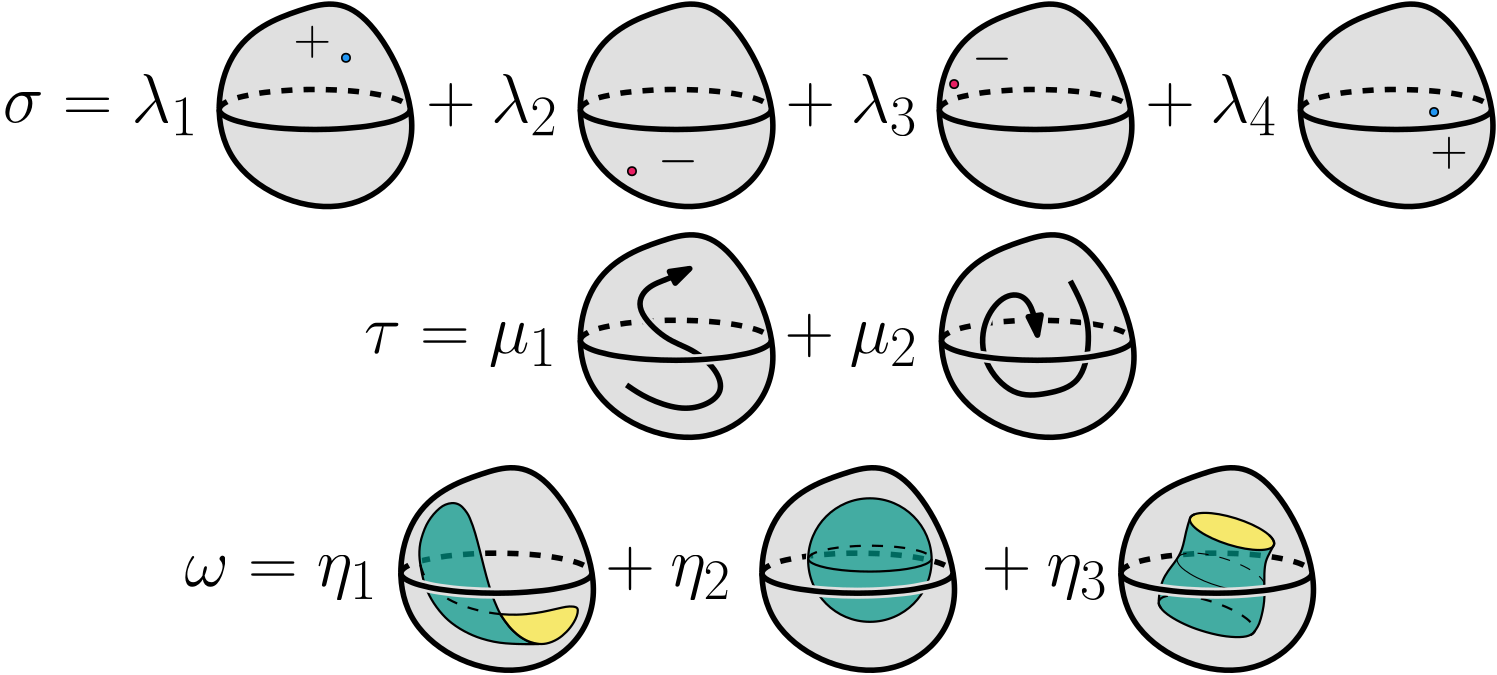 <?xml version="1.0"?>
<!DOCTYPE ipe SYSTEM "ipe.dtd">
<ipe version="70218" creator="Ipe 7.2.28">
<info created="D:20130404111556" modified="D:20240129170634"/>
<ipestyle name="tungsteno">
<symbol name="arrow/arc(spx)">
<path stroke="sym-stroke" fill="sym-stroke" pen="sym-pen">
0 0 m
-1 0.333 l
-1 -0.333 l
h
</path>
</symbol>
<symbol name="arrow/farc(spx)">
<path stroke="sym-stroke" fill="white" pen="sym-pen">
0 0 m
-1 0.333 l
-1 -0.333 l
h
</path>
</symbol>
<symbol name="arrow/ptarc(spx)">
<path stroke="sym-stroke" fill="sym-stroke" pen="sym-pen">
0 0 m
-1 0.333 l
-0.8 0 l
-1 -0.333 l
h
</path>
</symbol>
<symbol name="arrow/fptarc(spx)">
<path stroke="sym-stroke" fill="white" pen="sym-pen">
0 0 m
-1 0.333 l
-0.8 0 l
-1 -0.333 l
h
</path>
</symbol>
<symbol name="mark/circle(sx)" transformations="translations">
<path fill="sym-stroke">
0.6 0 0 0.6 0 0 e
0.4 0 0 0.4 0 0 e
</path>
</symbol>
<symbol name="mark/disk(sx)" transformations="translations">
<path fill="sym-stroke">
0.6 0 0 0.6 0 0 e
</path>
</symbol>
<symbol name="mark/fdisk(sfx)" transformations="translations">
<group>
<path fill="sym-fill">
0.5 0 0 0.5 0 0 e
</path>
<path fill="sym-stroke" fillrule="eofill">
0.6 0 0 0.6 0 0 e
0.4 0 0 0.4 0 0 e
</path>
</group>
</symbol>
<symbol name="mark/box(sx)" transformations="translations">
<path fill="sym-stroke" fillrule="eofill">
-0.6 -0.6 m
0.6 -0.6 l
0.6 0.6 l
-0.6 0.6 l
h
-0.4 -0.4 m
0.4 -0.4 l
0.4 0.4 l
-0.4 0.4 l
h
</path>
</symbol>
<symbol name="mark/square(sx)" transformations="translations">
<path fill="sym-stroke">
-0.6 -0.6 m
0.6 -0.6 l
0.6 0.6 l
-0.6 0.6 l
h
</path>
</symbol>
<symbol name="mark/fsquare(sfx)" transformations="translations">
<group>
<path fill="sym-fill">
-0.5 -0.5 m
0.5 -0.5 l
0.5 0.5 l
-0.5 0.5 l
h
</path>
<path fill="sym-stroke" fillrule="eofill">
-0.6 -0.6 m
0.6 -0.6 l
0.6 0.6 l
-0.6 0.6 l
h
-0.4 -0.4 m
0.4 -0.4 l
0.4 0.4 l
-0.4 0.4 l
h
</path>
</group>
</symbol>
<symbol name="mark/cross(sx)" transformations="translations">
<group>
<path fill="sym-stroke">
-0.43 -0.57 m
0.57 0.43 l
0.43 0.57 l
-0.57 -0.43 l
h
</path>
<path fill="sym-stroke">
-0.43 0.57 m
0.57 -0.43 l
0.43 -0.57 l
-0.57 0.43 l
h
</path>
</group>
</symbol>
<symbol name="arrow/fnormal(spx)">
<path stroke="sym-stroke" fill="white" pen="sym-pen">
0 0 m
-1 0.333 l
-1 -0.333 l
h
</path>
</symbol>
<symbol name="arrow/pointed(spx)">
<path stroke="sym-stroke" fill="sym-stroke" pen="sym-pen">
0 0 m
-1 0.333 l
-0.8 0 l
-1 -0.333 l
h
</path>
</symbol>
<symbol name="arrow/fpointed(spx)">
<path stroke="sym-stroke" fill="white" pen="sym-pen">
0 0 m
-1 0.333 l
-0.8 0 l
-1 -0.333 l
h
</path>
</symbol>
<symbol name="arrow/linear(spx)">
<path stroke="sym-stroke" pen="sym-pen">
-1 0.333 m
0 0 l
-1 -0.333 l
</path>
</symbol>
<symbol name="arrow/fdouble(spx)">
<path stroke="sym-stroke" fill="white" pen="sym-pen">
0 0 m
-1 0.333 l
-1 -0.333 l
h
-1 0 m
-2 0.333 l
-2 -0.333 l
h
</path>
</symbol>
<symbol name="arrow/double(spx)">
<path stroke="sym-stroke" fill="sym-stroke" pen="sym-pen">
0 0 m
-1 0.333 l
-1 -0.333 l
h
-1 0 m
-2 0.333 l
-2 -0.333 l
h
</path>
</symbol>
<symbol name="arrow/mid-normal(spx)">
<path stroke="sym-stroke" fill="sym-stroke" pen="sym-pen">
0.5 0 m
-0.5 0.333 l
-0.5 -0.333 l
h
</path>
</symbol>
<symbol name="arrow/mid-fnormal(spx)">
<path stroke="sym-stroke" fill="white" pen="sym-pen">
0.5 0 m
-0.5 0.333 l
-0.5 -0.333 l
h
</path>
</symbol>
<symbol name="arrow/mid-pointed(spx)">
<path stroke="sym-stroke" fill="sym-stroke" pen="sym-pen">
0.5 0 m
-0.5 0.333 l
-0.3 0 l
-0.5 -0.333 l
h
</path>
</symbol>
<symbol name="arrow/mid-fpointed(spx)">
<path stroke="sym-stroke" fill="white" pen="sym-pen">
0.5 0 m
-0.5 0.333 l
-0.3 0 l
-0.5 -0.333 l
h
</path>
</symbol>
<symbol name="arrow/mid-double(spx)">
<path stroke="sym-stroke" fill="sym-stroke" pen="sym-pen">
1 0 m
0 0.333 l
0 -0.333 l
h
0 0 m
-1 0.333 l
-1 -0.333 l
h
</path>
</symbol>
<symbol name="arrow/mid-fdouble(spx)">
<path stroke="sym-stroke" fill="white" pen="sym-pen">
1 0 m
0 0.333 l
0 -0.333 l
h
0 0 m
-1 0.333 l
-1 -0.333 l
h
</path>
</symbol>
<anglesize name="22.5 deg" value="22.5"/>
<anglesize name="30 deg" value="30"/>
<anglesize name="45 deg" value="45"/>
<anglesize name="60 deg" value="60"/>
<anglesize name="90 deg" value="90"/>
<arrowsize name="large" value="10"/>
<arrowsize name="small" value="5"/>
<arrowsize name="tiny" value="3"/>
<color name="amber100" value="1 0.925 0.702"/>
<color name="amber200" value="1 0.878 0.51"/>
<color name="amber300" value="1 0.835 0.31"/>
<color name="amber400" value="1 0.792 0.157"/>
<color name="amber500" value="1 0.757 0.027"/>
<color name="amber600" value="1 0.702 0"/>
<color name="amber700" value="1 0.627 0"/>
<color name="amber800" value="1 0.561 0"/>
<color name="amber900" value="1 0.435 0"/>
<color name="blue100" value="0.733 0.871 0.984"/>
<color name="blue200" value="0.565 0.792 0.976"/>
<color name="blue300" value="0.392 0.71 0.965"/>
<color name="blue400" value="0.259 0.647 0.961"/>
<color name="blue500" value="0.129 0.588 0.953"/>
<color name="blue600" value="0.118 0.533 0.898"/>
<color name="blue700" value="0.098 0.463 0.824"/>
<color name="blue800" value="0.082 0.396 0.753"/>
<color name="blue900" value="0.051 0.278 0.631"/>
<color name="bluegray100" value="0.812 0.847 0.863"/>
<color name="bluegray200" value="0.69 0.745 0.773"/>
<color name="bluegray300" value="0.565 0.643 0.682"/>
<color name="bluegray400" value="0.471 0.565 0.612"/>
<color name="bluegray500" value="0.376 0.49 0.545"/>
<color name="bluegray600" value="0.329 0.431 0.478"/>
<color name="bluegray700" value="0.271 0.353 0.392"/>
<color name="bluegray800" value="0.216 0.278 0.31"/>
<color name="bluegray900" value="0.149 0.196 0.22"/>
<color name="brown100" value="0.843 0.8 0.784"/>
<color name="brown200" value="0.737 0.667 0.643"/>
<color name="brown300" value="0.631 0.533 0.498"/>
<color name="brown400" value="0.553 0.431 0.388"/>
<color name="brown500" value="0.475 0.333 0.282"/>
<color name="brown600" value="0.427 0.298 0.255"/>
<color name="brown700" value="0.365 0.251 0.216"/>
<color name="brown800" value="0.306 0.204 0.18"/>
<color name="brown900" value="0.243 0.153 0.137"/>
<color name="cyan100" value="0.698 0.922 0.949"/>
<color name="cyan200" value="0.502 0.871 0.918"/>
<color name="cyan300" value="0.302 0.816 0.882"/>
<color name="cyan400" value="0.149 0.776 0.855"/>
<color name="cyan500" value="0 0.737 0.831"/>
<color name="cyan600" value="0 0.675 0.757"/>
<color name="cyan700" value="0 0.592 0.655"/>
<color name="cyan800" value="0 0.514 0.561"/>
<color name="cyan900" value="0 0.376 0.392"/>
<color name="deeporange100" value="1 0.8 0.737"/>
<color name="deeporange200" value="1 0.671 0.569"/>
<color name="deeporange300" value="1 0.541 0.396"/>
<color name="deeporange400" value="1 0.439 0.263"/>
<color name="deeporange500" value="1 0.341 0.133"/>
<color name="deeporange600" value="0.957 0.318 0.118"/>
<color name="deeporange700" value="0.902 0.29 0.098"/>
<color name="deeporange800" value="0.847 0.263 0.082"/>
<color name="deeporange900" value="0.749 0.212 0.047"/>
<color name="deeppurple100" value="0.82 0.769 0.914"/>
<color name="deeppurple200" value="0.702 0.616 0.859"/>
<color name="deeppurple300" value="0.584 0.459 0.804"/>
<color name="deeppurple400" value="0.494 0.341 0.761"/>
<color name="deeppurple500" value="0.404 0.227 0.718"/>
<color name="deeppurple600" value="0.369 0.208 0.694"/>
<color name="deeppurple700" value="0.318 0.176 0.659"/>
<color name="deeppurple800" value="0.271 0.153 0.627"/>
<color name="deeppurple900" value="0.192 0.106 0.573"/>
<color name="gray100" value="0.961"/>
<color name="gray200" value="0.933"/>
<color name="gray300" value="0.878"/>
<color name="gray400" value="0.741"/>
<color name="gray500" value="0.62"/>
<color name="gray600" value="0.459"/>
<color name="gray700" value="0.38"/>
<color name="gray800" value="0.259"/>
<color name="gray900" value="0.129"/>
<color name="green100" value="0.784 0.902 0.788"/>
<color name="green200" value="0.647 0.839 0.655"/>
<color name="green300" value="0.506 0.78 0.518"/>
<color name="green400" value="0.4 0.733 0.416"/>
<color name="green500" value="0.298 0.686 0.314"/>
<color name="green600" value="0.263 0.627 0.278"/>
<color name="green700" value="0.22 0.557 0.235"/>
<color name="green800" value="0.18 0.49 0.196"/>
<color name="green900" value="0.106 0.369 0.125"/>
<color name="indigo100" value="0.773 0.792 0.914"/>
<color name="indigo200" value="0.624 0.659 0.855"/>
<color name="indigo300" value="0.475 0.525 0.796"/>
<color name="indigo400" value="0.361 0.42 0.753"/>
<color name="indigo500" value="0.247 0.318 0.71"/>
<color name="indigo600" value="0.224 0.286 0.671"/>
<color name="indigo700" value="0.188 0.247 0.624"/>
<color name="indigo800" value="0.157 0.208 0.576"/>
<color name="indigo900" value="0.102 0.137 0.494"/>
<color name="lightblue100" value="0.702 0.898 0.988"/>
<color name="lightblue200" value="0.506 0.831 0.98"/>
<color name="lightblue300" value="0.31 0.765 0.969"/>
<color name="lightblue400" value="0.161 0.714 0.965"/>
<color name="lightblue500" value="0.012 0.663 0.957"/>
<color name="lightblue600" value="0.012 0.608 0.898"/>
<color name="lightblue700" value="0.008 0.533 0.82"/>
<color name="lightblue800" value="0.008 0.467 0.741"/>
<color name="lightblue900" value="0.004 0.341 0.608"/>
<color name="lightgreen100" value="0.863 0.929 0.784"/>
<color name="lightgreen200" value="0.773 0.882 0.647"/>
<color name="lightgreen300" value="0.682 0.835 0.506"/>
<color name="lightgreen400" value="0.612 0.8 0.396"/>
<color name="lightgreen500" value="0.545 0.765 0.29"/>
<color name="lightgreen600" value="0.486 0.702 0.259"/>
<color name="lightgreen700" value="0.408 0.624 0.22"/>
<color name="lightgreen800" value="0.333 0.545 0.184"/>
<color name="lightgreen900" value="0.2 0.412 0.118"/>
<color name="lime100" value="0.941 0.957 0.765"/>
<color name="lime200" value="0.902 0.933 0.612"/>
<color name="lime300" value="0.863 0.906 0.459"/>
<color name="lime400" value="0.831 0.882 0.341"/>
<color name="lime500" value="0.804 0.863 0.224"/>
<color name="lime600" value="0.753 0.792 0.2"/>
<color name="lime700" value="0.686 0.706 0.169"/>
<color name="lime800" value="0.62 0.616 0.141"/>
<color name="lime900" value="0.51 0.467 0.09"/>
<color name="orange100" value="1 0.878 0.698"/>
<color name="orange200" value="1 0.8 0.502"/>
<color name="orange300" value="1 0.718 0.302"/>
<color name="orange400" value="1 0.655 0.149"/>
<color name="orange500" value="1 0.596 0"/>
<color name="orange600" value="0.984 0.549 0"/>
<color name="orange700" value="0.961 0.486 0"/>
<color name="orange800" value="0.937 0.424 0"/>
<color name="orange900" value="0.902 0.318 0"/>
<color name="pink100" value="0.973 0.733 0.816"/>
<color name="pink200" value="0.957 0.561 0.694"/>
<color name="pink300" value="0.941 0.384 0.573"/>
<color name="pink400" value="0.925 0.251 0.478"/>
<color name="pink500" value="0.914 0.118 0.388"/>
<color name="pink600" value="0.847 0.106 0.376"/>
<color name="pink700" value="0.761 0.094 0.357"/>
<color name="pink800" value="0.678 0.078 0.341"/>
<color name="pink900" value="0.533 0.055 0.31"/>
<color name="purple100" value="0.882 0.745 0.906"/>
<color name="purple200" value="0.808 0.576 0.847"/>
<color name="purple300" value="0.729 0.408 0.784"/>
<color name="purple400" value="0.671 0.278 0.737"/>
<color name="purple500" value="0.612 0.153 0.69"/>
<color name="purple600" value="0.557 0.141 0.667"/>
<color name="purple700" value="0.482 0.122 0.635"/>
<color name="purple800" value="0.416 0.106 0.604"/>
<color name="purple900" value="0.29 0.078 0.549"/>
<color name="red100" value="1 0.804 0.824"/>
<color name="red200" value="0.937 0.604 0.604"/>
<color name="red300" value="0.898 0.451 0.451"/>
<color name="red400" value="0.937 0.325 0.314"/>
<color name="red500" value="0.957 0.263 0.212"/>
<color name="red600" value="0.898 0.224 0.208"/>
<color name="red700" value="0.827 0.184 0.184"/>
<color name="red800" value="0.776 0.157 0.157"/>
<color name="red900" value="0.718 0.11 0.11"/>
<color name="teal100" value="0.698 0.875 0.859"/>
<color name="teal200" value="0.502 0.796 0.769"/>
<color name="teal300" value="0.302 0.714 0.675"/>
<color name="teal400" value="0.149 0.651 0.604"/>
<color name="teal500" value="0 0.588 0.533"/>
<color name="teal600" value="0 0.537 0.482"/>
<color name="teal700" value="0 0.475 0.42"/>
<color name="teal800" value="0 0.412 0.361"/>
<color name="teal900" value="0 0.302 0.251"/>
<color name="yellow100" value="1 0.976 0.769"/>
<color name="yellow200" value="1 0.961 0.616"/>
<color name="yellow300" value="1 0.945 0.463"/>
<color name="yellow400" value="1 0.933 0.345"/>
<color name="yellow500" value="1 0.922 0.231"/>
<color name="yellow600" value="0.992 0.847 0.208"/>
<color name="yellow700" value="0.984 0.753 0.176"/>
<color name="yellow800" value="0.976 0.659 0.145"/>
<color name="yellow900" value="0.961 0.498 0.09"/>
<dashstyle name="dash dot dotted" value="[4 2 1 2 1 2] 0"/>
<dashstyle name="dash dotted" value="[4 2 1 2] 0"/>
<dashstyle name="dashed" value="[4] 0"/>
<dashstyle name="dotted" value="[1 3] 0"/>
<gridsize name="10 pts (~3.5 mm)" value="10"/>
<gridsize name="14 pts (~5 mm)" value="14"/>
<gridsize name="16 pts (~6 mm)" value="16"/>
<gridsize name="20 pts (~7 mm)" value="20"/>
<gridsize name="28 pts (~10 mm)" value="28"/>
<gridsize name="32 pts (~12 mm)" value="32"/>
<gridsize name="4 pts" value="4"/>
<gridsize name="56 pts (~20 mm)" value="56"/>
<gridsize name="8 pts (~3 mm)" value="8"/>
<opacity name="10%" value="0.1"/>
<opacity name="20%" value="0.2"/>
<opacity name="30%" value="0.3"/>
<opacity name="40%" value="0.4"/>
<opacity name="50%" value="0.5"/>
<opacity name="60%" value="0.6"/>
<opacity name="70%" value="0.7"/>
<opacity name="80%" value="0.8"/>
<opacity name="90%" value="0.9"/>
<pen name="fat" value="1.2"/>
<pen name="heavier" value="0.8"/>
<pen name="ultrafat" value="2"/>
<symbolsize name="large" value="5"/>
<symbolsize name="small" value="2"/>
<symbolsize name="tiny" value="1.1"/>
<textsize name="Huge" value="\Huge"/>
<textsize name="LARGE" value="\LARGE"/>
<textsize name="Large" value="\Large"/>
<textsize name="footnote" value="\footnotesize"/>
<textsize name="huge" value="\huge"/>
<textsize name="large" value="\large"/>
<textsize name="script" value="\scriptsize"/>
<textsize name="small" value="\small"/>
<textsize name="tiny" value="\tiny"/>
<textstyle name="center" begin="\begin{center}" end="\end{center}"/>
<textstyle name="item" begin="\begin{itemize}\item{}" end="\end{itemize}"/>
<textstyle name="itemize" begin="\begin{itemize}" end="\end{itemize}"/>
<tiling name="falling" angle="-60" step="4" width="1"/>
<tiling name="rising" angle="30" step="4" width="1"/>
</ipestyle>
<page>
<layer name="alpha"/>
<view layers="alpha" active="alpha"/>
<path layer="alpha" matrix="0.380278 0 0 0.380278 97.22 195.154" stroke="black" fill="gray300" pen="ultrafat">
453.213 281.569
376.86 250.264
363.88 128.863
493.68 70.0714
583.777 153.296
511.241 295.312 u
</path>
<path matrix="0.380278 0 0 0.380278 97.22 195.154" stroke="black" dash="dashed" pen="ultrafat">
374.621 185.629 m
375.251 187.18
375.746 187.981
376.92 189.297
378.976 190.896
382.499 192.849
385.128 193.992
390.13 195.755
396.325 197.474
408.119 199.9
417.81 201.346
428.498 202.528
445.007 203.682
456.777 204.077
470.177 204.127
484.413 203.716
498.082 202.841
504.954 202.202
514.474 201.059
525.54 199.265
536.444 196.793
544.414 194.227
549.932 191.655
552.78 189.689
554.537 187.772
555.287 186.138 s
</path>
<text matrix="1 0 0 1 117.692 63.0769" pos="44.0724 197.972" stroke="black" type="label" width="199.377" height="13.965" depth="4.82" valign="baseline" size="Huge" style="math">\tau=\mu_1\phantom{aaaaaa}+\mu_2</text>
<path matrix="0.380278 0 0 0.380278 227.22 195.154" stroke="black" fill="gray300" pen="ultrafat">
453.213 281.569
376.86 250.264
363.88 128.863
493.68 70.0714
583.777 153.296
511.241 295.312 u
</path>
<path matrix="0.380278 0 0 0.380278 227.22 195.154" stroke="black" dash="dashed" pen="ultrafat">
374.621 185.629 m
375.251 187.18
375.746 187.981
376.92 189.297
378.976 190.896
382.499 192.849
385.128 193.992
390.13 195.755
396.325 197.474
408.119 199.9
417.81 201.346
428.498 202.528
445.007 203.682
456.777 204.077
470.177 204.127
484.413 203.716
498.082 202.841
504.954 202.202
514.474 201.059
525.54 199.265
536.444 196.793
544.414 194.227
549.932 191.655
552.78 189.689
554.537 187.772
555.287 186.138 s
</path>
<path matrix="1 0 0 1 130 0" stroke="gray300" pen="4">
126.316 249.465 m
133.598 244.458
145.433 240.361
154.536 241.727
161.363 246.734
159.088 254.927
149.984 262.664
140.426 265.395
129.047 276.774
133.143 284.967
141.791 287.698
149.074 291.34 s
</path>
<path matrix="1 0 0 1 130 0" stroke="black" pen="ultrafat" arrow="normal/normal">
126.316 249.465 m
133.598 244.458
145.433 240.361
154.536 241.727
161.363 246.734
159.088 254.927
149.984 262.664
140.426 265.395
129.047 276.774
133.143 284.967
141.791 287.698
149.074 291.34 s
</path>
<path matrix="0.380278 0 0 0.380278 97.22 195.154" stroke="gray300" pen="4">
380.53 178.411 m
385.509 176.106
391.728 174.011
401.844 171.529
410.609 169.939
424.184 168.153
436.305 167.083
451.057 166.323
465.599 166.093
478.325 166.298
493.546 167.063
510.177 168.634
518.112 169.718
532.127 172.37
539.604 174.369
546.649 176.946 s
</path>
<path matrix="0.380278 0 0 0.380278 97.22 195.154" stroke="black" pen="ultrafat">
374.723 185.047 m
374.652 183.465
375.686 182.353
376.884 180.987
378.253 179.856
380.53 178.411
385.509 176.106
391.728 174.011
401.844 171.529
410.609 169.939
424.184 168.153
436.305 167.083
451.057 166.323
465.599 166.093
478.325 166.298
493.546 167.063
510.177 168.634
518.112 169.718
532.127 172.37
539.604 174.369
546.649 176.946
551.715 179.734
554.077 181.86
554.652 182.656
555.063 183.445
555.401 184.779 s
</path>
<path matrix="1 0 0 1 130 0" stroke="gray300" pen="4" arrow="normal/normal">
286.079 286.925 m
291.996 275.682
293.179 264.439
290.221 249.647
277.795 246.096
265.369 244.913
254.126 257.339
254.126 272.132
261.819 282.191
269.511 282.191
273.061 275.682
274.245 267.398 s
</path>
<path matrix="1 0 0 1 130 0" stroke="black" pen="ultrafat" arrow="normal/normal">
286.079 286.925 m
291.996 275.682
293.179 264.439
290.221 249.647
277.795 246.096
265.369 244.913
254.126 257.339
254.126 272.132
261.819 282.191
269.511 282.191
273.061 275.682
274.245 267.398 s
</path>
<path matrix="0.380278 0 0 0.380278 227.22 195.154" stroke="gray300" pen="4">
380.53 178.411 m
385.509 176.106
391.728 174.011
401.844 171.529
410.609 169.939
424.184 168.153
436.305 167.083
451.057 166.323
465.599 166.093
478.325 166.298
493.546 167.063
510.177 168.634
518.112 169.718
532.127 172.37
539.604 174.369
546.649 176.946 s
</path>
<path matrix="0.380278 0 0 0.380278 227.22 195.154" stroke="black" pen="ultrafat">
374.723 185.047 m
374.652 183.465
375.686 182.353
376.884 180.987
378.253 179.856
380.53 178.411
385.509 176.106
391.728 174.011
401.844 171.529
410.609 169.939
424.184 168.153
436.305 167.083
451.057 166.323
465.599 166.093
478.325 166.298
493.546 167.063
510.177 168.634
518.112 169.718
532.127 172.37
539.604 174.369
546.649 176.946
551.715 179.734
554.077 181.86
554.652 182.656
555.063 183.445
555.401 184.779 s
</path>
<path matrix="0.380278 0 0 0.380278 32.6046 111.308" stroke="black" fill="gray300" pen="ultrafat">
453.213 281.569
376.86 250.264
363.88 128.863
493.68 70.0714
583.777 153.296
511.241 295.312 u
</path>
<path matrix="0.380278 0 0 0.380278 32.6046 111.308" stroke="black" dash="dashed" pen="ultrafat">
374.621 185.629 m
375.251 187.18
375.746 187.981
376.92 189.297
378.976 190.896
382.499 192.849
385.128 193.992
390.13 195.755
396.325 197.474
408.119 199.9
417.81 201.346
428.498 202.528
445.007 203.682
456.777 204.077
470.177 204.127
484.413 203.716
498.082 202.841
504.954 202.202
514.474 201.059
525.54 199.265
536.444 196.793
544.414 194.227
549.932 191.655
552.78 189.689
554.537 187.772
555.287 186.138 s
</path>
<text matrix="1 0 0 1 53.0769 -20.7692" pos="44.0724 197.972" stroke="black" type="label" width="332.346" height="16.25" depth="4.82" valign="baseline" size="Huge" style="math">\omega=\eta_1\phantom{aaaaaa}+\eta_2\phantom{aaaaiaa}+\eta_3</text>
<path matrix="0.380278 0 0 0.380278 162.605 111.308" stroke="black" fill="gray300" pen="ultrafat">
453.213 281.569
376.86 250.264
363.88 128.863
493.68 70.0714
583.777 153.296
511.241 295.312 u
</path>
<path matrix="0.380278 0 0 0.380278 162.605 111.308" stroke="black" dash="dashed" pen="ultrafat">
374.621 185.629 m
375.251 187.18
375.746 187.981
376.92 189.297
378.976 190.896
382.499 192.849
385.128 193.992
390.13 195.755
396.325 197.474
408.119 199.9
417.81 201.346
428.498 202.528
445.007 203.682
456.777 204.077
470.177 204.127
484.413 203.716
498.082 202.841
504.954 202.202
514.474 201.059
525.54 199.265
536.444 196.793
544.414 194.227
549.932 191.655
552.78 189.689
554.537 187.772
555.287 186.138 s
</path>
<path matrix="0.771178 0 0 0.771178 84.6238 122.602" stroke="gray300" pen="1.6">
182.147 43.5237
178.47 43.5074
175.796 43.5002
172.017 43.5461
166.151 43.816
160.761 44.4985
154.619 46.1221
150.722 47.6355
147.028 49.3957
142.747 51.9678
139.237 54.7624
136.788 57.2099
133.904 60.7274
131.463 64.4669
129.642 68.0924
128.241 71.8562
127.179 75.8505
126.23 81.3122
125.849 84.8762
126.006 88.8303
126.65 92.4534
128.412 97.6221
130.075 100.832
132.415 104.163
135.599 107.275
137.952 108.728
141.155 109.566
143.824 109.111
145.991 107.732
148.398 104.619
149.411 102.607
150.916 98.7323
151.952 95.4517
153.126 91.2207
154.171 87.1341
155.127 83.2828
156.188 79.0561
157.254 75.007
158.394 71.0107
159.69 66.9659
160.892 63.6976
162.23 60.5799
163.646 57.5327
165.966 54.0663
167.894 51.5688
169.567 49.7511
171.872 47.6948
173.899 46.2611
176.34 44.9519
177.98 44.3121
180.367 43.714
181.334 43.5833 u
</path>
<path matrix="0.771178 0 0 0.771178 84.6238 122.602" stroke="black" fill="teal500" pen="heavier" opacity="70%" stroke-opacity="opaque">
182.147 43.5237
178.47 43.5074
175.796 43.5002
172.017 43.5461
166.151 43.816
160.761 44.4985
154.619 46.1221
150.722 47.6355
147.028 49.3957
142.747 51.9678
139.237 54.7624
136.788 57.2099
133.904 60.7274
131.463 64.4669
129.642 68.0924
128.241 71.8562
127.179 75.8505
126.23 81.3122
125.849 84.8762
126.006 88.8303
126.65 92.4534
128.412 97.6221
130.075 100.832
132.415 104.163
135.599 107.275
137.952 108.728
141.155 109.566
143.824 109.111
145.991 107.732
148.398 104.619
149.411 102.607
150.916 98.7323
151.952 95.4517
153.126 91.2207
154.171 87.1341
155.127 83.2828
156.188 79.0561
157.254 75.007
158.394 71.0107
159.69 66.9659
160.892 63.6976
162.23 60.5799
163.646 57.5327
165.966 54.0663
167.894 51.5688
169.567 49.7511
171.872 47.6948
173.899 46.2611
176.34 44.9519
177.98 44.3121
180.367 43.714
181.334 43.5833 u
</path>
<path matrix="0.771178 0 0 0.771178 84.6238 122.602" stroke="black" dash="dashed" pen="heavier">
163.646 57.5327 m
161.045 57.8286
158.44 58.2178
154.746 58.9323
150.553 59.9898
145.443 61.6864
141.421 63.4159
137.505 65.5633
133.794 68.2576
131.103 70.9429
128.782 74.2494
127.722 76.3694
126.706 79.238
126.23 81.3122 s
</path>
<path matrix="0.771178 0 0 0.771178 84.6238 122.602" stroke="black" fill="yellow500" pen="heavier" opacity="70%" stroke-opacity="opaque">
163.646 57.5327
167.828 57.2535
171.125 57.2125
175.853 57.4578
180.582 58.0513
183.319 58.5317
186.039 59.0903
189.431 59.8667
192.55 60.5995
196.045 61.2718
199.441 60.8932
200.086 59.5393
199.568 56.6727
198.091 53.668
196.371 51.1992
194.673 49.2591
192.555 47.3143
190.614 45.9137
187.843 44.4844
185.149 43.7156
183.105 43.5135
181.012 43.6196
178.178 44.2967
175.767 45.2201
172.813 46.9878
169.867 49.5236
167.727 51.8324
166.076 53.9836
163.646 57.5327 u
</path>
<path matrix="0.380278 0 0 0.380278 291.835 111.308" stroke="black" fill="gray300" pen="ultrafat">
453.213 281.569
376.86 250.264
363.88 128.863
493.68 70.0714
583.777 153.296
511.241 295.312 u
</path>
<path matrix="0.380278 0 0 0.380278 291.835 111.308" stroke="black" dash="dashed" pen="ultrafat">
374.621 185.629 m
375.251 187.18
375.746 187.981
376.92 189.297
378.976 190.896
382.499 192.849
385.128 193.992
390.13 195.755
396.325 197.474
408.119 199.9
417.81 201.346
428.498 202.528
445.007 203.682
456.777 204.077
470.177 204.127
484.413 203.716
498.082 202.841
504.954 202.202
514.474 201.059
525.54 199.265
536.444 196.793
544.414 194.227
549.932 191.655
552.78 189.689
554.537 187.772
555.287 186.138 s
</path>
<path matrix="0.374796 0 0 0.374796 337.144 138.101" stroke="gray300" pen="1.6">
401.345 153.095 m
403.207 151.307
405.401 148.488
406.554 145.055
406.177 143.174
399.746 131.93
397.196 123.962
396.718 108.184
397.674 89.3794
393.212 70.415
390.86 65.1081
387.06 59.4822
385.679 57.9475
383.751 56.7686 s
</path>
<path matrix="0.374796 0 0 0.374796 337.144 138.101" stroke="gray300" pen="1.6">
330.082 172.927 m
328.948 172.465
327.225 171.418
325.997 170.051
325.607 169.209
321.676 157.041
318.444 138.188
310.903 126.338
297.706 110.448
295.022 87.9014
295.977 85.4713
297.956 82.2632 s
</path>
<path fill="teal500" opacity="70%" stroke-opacity="opaque">
487.237 190.19
483.782 190.083
480.812 190.261
477.414 190.883
474.032 191.752
470.734 192.741
467.932 193.907
465.402 195.108
462.883 196.682
460.397 198.763
459.071 200.979
458.783 200.274
458.388 198.982
458.061 197.8
457.76 196.583
457.503 195.42
457.054 193.342
456.566 191.406
455.789 189.225
454.88 187.51
453.546 185.509
452.205 183.732
450.692 181.572
449.8 180.001
448.845 177.552
448.406 175.765
448.189 174.533
447.939 172.222
447.992 170.465
448.817 168.933
450.603 167.222
453.031 165.55
455.722 164.06
458.322 162.843
461.134 161.729
463.671 160.887
466.629 160.053
469.628 159.373
471.692 159.026
473.844 158.787
476.19 158.678
478.719 158.831
480.707 159.377
482.393 160.691
483.527 162.45
484.365 164.394
485 166.682
485.456 168.802
485.864 171.725
485.981 174.665
485.95 176.986
485.915 179.633
485.959 181.763
486.119 183.893
486.811 186.825
487.634 188.616
488.334 189.938
489.138 191.389 u
</path>
<path matrix="0.223613 -0.069913 0.019791 0.069624 393.505 210.414" stroke="black" fill="yellow500" pen="heavier" opacity="70%" stroke-opacity="opaque">
67.7484 0 0 67.7484 347.852 152.649 e
</path>
<path matrix="0.374796 0 0 0.374796 337.144 138.101" stroke="black" pen="heavier">
330.082 172.927 m
328.948 172.465
327.225 171.418
325.997 170.051
325.607 169.209
321.676 157.041
318.444 138.188
310.903 126.338
297.706 110.448
295.022 87.9014
295.977 85.4713
297.956 82.2632 s
</path>
<path matrix="0.374796 0 0 0.374796 337.144 138.101" stroke="black" pen="heavier">
401.345 153.095 m
403.207 151.307
405.401 148.488
406.554 145.055
406.177 143.174
399.746 131.93
397.196 123.962
396.718 108.184
397.674 89.3794
393.212 70.415
390.86 65.1081
387.06 59.4822
385.679 57.9475
383.751 56.7686 s
</path>
<path matrix="0.374796 0 0 0.374796 337.144 138.101" stroke="black" dash="dashed" pen="heavier">
295.569 89.3645 m
296.418 91.0403
298.012 92.495
299.764 93.441
302.361 94.3158
305.922 94.9777
313.772 95.2879
320.385 94.8165
325.297 94.1618
331.981 92.9293
338.263 91.4512
343.528 89.9879
350.435 87.7592
355.898 85.7362
360.883 83.669
366.204 81.193
370.609 78.8861
375.441 75.9996
380.247 72.5688
383.891 69.2667
386.649 65.64
387.489 63.6788
387.745 62.1414
387.796 60.6303
387.542 60.2734 s
</path>
<path matrix="0.374796 0 0 0.374796 337.144 138.101" stroke="black" pen="heavier">
295.4 88.1622 m
295.661 86.3582
296.359 84.9452
297.425 83.1249
298.858 81.2071
300.774 79.2901
303.599 76.9274
308.777 73.3654
316.211 69.2162
324.47 65.4317
331.213 62.8155
341.106 59.6218
351.659 57.0107
360.085 55.555
369.512 54.7514
376.989 55.0364
382.09 56.1098
386.18 58.3891
387.6 60.354
388.153 61.1412 s
</path>
<group matrix="0.340405 0 0 0.340405 310.363 161.979">
<path matrix="1 0 0 1 128 -16" stroke="black" dash="dashed">
295.569 89.3645 m
296.418 91.0403
298.012 92.495
299.764 93.441
302.361 94.3158
305.922 94.9777
313.772 95.2879
320.385 94.8165
325.297 94.1618
331.981 92.9293
338.263 91.4512
343.528 89.9879
350.435 87.7592
355.898 85.7362
360.883 83.669
366.204 81.193
370.609 78.8861
375.441 75.9996
380.247 72.5688
383.891 69.2667
386.649 65.64
387.489 63.6788
387.745 62.1414
387.796 60.6303
387.542 60.2734 s
</path>
<path matrix="1 0 0 1 128 -16" stroke="black">
295.4 88.1622 m
295.661 86.3582
296.359 84.9452
297.425 83.1249
298.858 81.2071
300.774 79.2901
303.599 76.9274
308.777 73.3654
316.211 69.2162
324.47 65.4317
331.213 62.8155
341.106 59.6218
351.659 57.0107
360.085 55.555
369.512 54.7514
376.989 55.0364
382.09 56.1098
386.18 58.3891
387.6 60.354
388.153 61.1412 s
</path>
</group>
<path matrix="0.380278 0 0 0.380278 291.835 111.308" stroke="gray300" pen="4">
380.53 178.411 m
385.509 176.106
391.728 174.011
401.844 171.529
410.609 169.939
424.184 168.153
436.305 167.083
451.057 166.323
465.599 166.093
478.325 166.298
493.546 167.063
510.177 168.634
518.112 169.718
532.127 172.37
539.604 174.369
546.649 176.946 s
</path>
<path matrix="0.380278 0 0 0.380278 291.835 111.308" stroke="black" pen="ultrafat">
374.723 185.047 m
374.652 183.465
375.686 182.353
376.884 180.987
378.253 179.856
380.53 178.411
385.509 176.106
391.728 174.011
401.844 171.529
410.609 169.939
424.184 168.153
436.305 167.083
451.057 166.323
465.599 166.093
478.325 166.298
493.546 167.063
510.177 168.634
518.112 169.718
532.127 172.37
539.604 174.369
546.649 176.946
551.715 179.734
554.077 181.86
554.652 182.656
555.063 183.445
555.401 184.779 s
</path>
<path matrix="1 0 0 1 127.857 101.201" stroke="gray300" pen="1.6">
22.2333 0 0 22.2333 216.072 85.2181 e
</path>
<path matrix="1 0 0 1 127.857 101.201" stroke="black" fill="teal500" pen="heavier" opacity="70%" stroke-opacity="opaque">
22.2333 0 0 22.2333 216.072 85.2181 e
</path>
<path matrix="0.24568 0 0 0.24568 229.679 141.453" stroke="black" dash="dashed" pen="heavier">
374.621 185.629 m
375.251 187.18
375.746 187.981
376.92 189.297
378.976 190.896
382.499 192.849
385.128 193.992
390.13 195.755
396.325 197.474
408.119 199.9
417.81 201.346
428.498 202.528
445.007 203.682
456.777 204.077
470.177 204.127
484.413 203.716
498.082 202.841
504.954 202.202
514.474 201.059
525.54 199.265
536.444 196.793
544.414 194.227
549.932 191.655
552.78 189.689
554.537 187.772
555.287 186.138 s
</path>
<path matrix="0.24568 0 0 0.24568 229.679 141.453" stroke="black" pen="heavier">
374.723 185.047 m
374.652 183.465
375.686 182.353
376.884 180.987
378.253 179.856
380.53 178.411
385.509 176.106
391.728 174.011
401.844 171.529
410.609 169.939
424.184 168.153
436.305 167.083
451.057 166.323
465.599 166.093
478.325 166.298
493.546 167.063
510.177 168.634
518.112 169.718
532.127 172.37
539.604 174.369
546.649 176.946
551.715 179.734
554.077 181.86
554.652 182.656
555.063 183.445
555.401 184.779 s
</path>
<path matrix="0.380278 0 0 0.380278 32.6046 111.308" stroke="gray300" pen="4">
380.53 178.411 m
385.509 176.106
391.728 174.011
401.844 171.529
410.609 169.939
424.184 168.153
436.305 167.083
451.057 166.323
465.599 166.093
478.325 166.298
493.546 167.063
510.177 168.634
518.112 169.718
532.127 172.37
539.604 174.369
546.649 176.946 s
</path>
<path matrix="0.380278 0 0 0.380278 32.6046 111.308" stroke="black" pen="ultrafat">
374.723 185.047 m
374.652 183.465
375.686 182.353
376.884 180.987
378.253 179.856
380.53 178.411
385.509 176.106
391.728 174.011
401.844 171.529
410.609 169.939
424.184 168.153
436.305 167.083
451.057 166.323
465.599 166.093
478.325 166.298
493.546 167.063
510.177 168.634
518.112 169.718
532.127 172.37
539.604 174.369
546.649 176.946
551.715 179.734
554.077 181.86
554.652 182.656
555.063 183.445
555.401 184.779 s
</path>
<path matrix="0.380278 0 0 0.380278 162.605 111.308" stroke="gray300" pen="4">
380.53 178.411 m
385.509 176.106
391.728 174.011
401.844 171.529
410.609 169.939
424.184 168.153
436.305 167.083
451.057 166.323
465.599 166.093
478.325 166.298
493.546 167.063
510.177 168.634
518.112 169.718
532.127 172.37
539.604 174.369
546.649 176.946 s
</path>
<path matrix="0.380278 0 0 0.380278 162.605 111.308" stroke="black" pen="ultrafat">
374.723 185.047 m
374.652 183.465
375.686 182.353
376.884 180.987
378.253 179.856
380.53 178.411
385.509 176.106
391.728 174.011
401.844 171.529
410.609 169.939
424.184 168.153
436.305 167.083
451.057 166.323
465.599 166.093
478.325 166.298
493.546 167.063
510.177 168.634
518.112 169.718
532.127 172.37
539.604 174.369
546.649 176.946
551.715 179.734
554.077 181.86
554.652 182.656
555.063 183.445
555.401 184.779 s
</path>
<path matrix="0.380278 0 0 0.380278 -32.78 278.231" stroke="black" fill="gray300" pen="ultrafat">
453.213 281.569
376.86 250.264
363.88 128.863
493.68 70.0714
583.777 153.296
511.241 295.312 u
</path>
<path matrix="0.380278 0 0 0.380278 -32.78 278.231" stroke="black" dash="dashed" pen="ultrafat">
374.621 185.629 m
375.251 187.18
375.746 187.981
376.92 189.297
378.976 190.896
382.499 192.849
385.128 193.992
390.13 195.755
396.325 197.474
408.119 199.9
417.81 201.346
428.498 202.528
445.007 203.682
456.777 204.077
470.177 204.127
484.413 203.716
498.082 202.841
504.954 202.202
514.474 201.059
525.54 199.265
536.444 196.793
544.414 194.227
549.932 191.655
552.78 189.689
554.537 187.772
555.287 186.138 s
</path>
<path matrix="0.380278 0 0 0.380278 -32.78 278.231" stroke="black" pen="ultrafat">
374.723 185.047 m
374.652 183.465
375.686 182.353
376.884 180.987
378.253 179.856
380.53 178.411
385.509 176.106
391.728 174.011
401.844 171.529
410.609 169.939
424.184 168.153
436.305 167.083
451.057 166.323
465.599 166.093
478.325 166.298
493.546 167.063
510.177 168.634
518.112 169.718
532.127 172.37
539.604 174.369
546.649 176.946
551.715 179.734
554.077 181.86
554.652 182.656
555.063 183.445
555.401 184.779 s
</path>
<text matrix="1 0 0 1 -12.3077 146.154" pos="44.0724 197.972" stroke="black" type="label" width="458.732" height="17.215" depth="4.78" valign="baseline" size="Huge" style="math">\sigma=\lambda_1\phantom{aaaaaa}+\lambda_2\phantom{aaaaaa}+\lambda_3\phantom{aaaaaa}+\lambda_4</text>
<path matrix="0.380278 0 0 0.380278 97.22 278.231" stroke="black" fill="gray300" pen="ultrafat">
453.213 281.569
376.86 250.264
363.88 128.863
493.68 70.0714
583.777 153.296
511.241 295.312 u
</path>
<path matrix="0.380278 0 0 0.380278 97.22 278.231" stroke="black" dash="dashed" pen="ultrafat">
374.621 185.629 m
375.251 187.18
375.746 187.981
376.92 189.297
378.976 190.896
382.499 192.849
385.128 193.992
390.13 195.755
396.325 197.474
408.119 199.9
417.81 201.346
428.498 202.528
445.007 203.682
456.777 204.077
470.177 204.127
484.413 203.716
498.082 202.841
504.954 202.202
514.474 201.059
525.54 199.265
536.444 196.793
544.414 194.227
549.932 191.655
552.78 189.689
554.537 187.772
555.287 186.138 s
</path>
<path matrix="0.380278 0 0 0.380278 97.22 278.231" stroke="black" pen="ultrafat">
374.723 185.047 m
374.652 183.465
375.686 182.353
376.884 180.987
378.253 179.856
380.53 178.411
385.509 176.106
391.728 174.011
401.844 171.529
410.609 169.939
424.184 168.153
436.305 167.083
451.057 166.323
465.599 166.093
478.325 166.298
493.546 167.063
510.177 168.634
518.112 169.718
532.127 172.37
539.604 174.369
546.649 176.946
551.715 179.734
554.077 181.86
554.652 182.656
555.063 183.445
555.401 184.779 s
</path>
<path matrix="0.380278 0 0 0.380278 226.451 278.231" stroke="black" fill="gray300" pen="ultrafat">
453.213 281.569
376.86 250.264
363.88 128.863
493.68 70.0714
583.777 153.296
511.241 295.312 u
</path>
<path matrix="0.380278 0 0 0.380278 226.451 278.231" stroke="black" dash="dashed" pen="ultrafat">
374.621 185.629 m
375.251 187.18
375.746 187.981
376.92 189.297
378.976 190.896
382.499 192.849
385.128 193.992
390.13 195.755
396.325 197.474
408.119 199.9
417.81 201.346
428.498 202.528
445.007 203.682
456.777 204.077
470.177 204.127
484.413 203.716
498.082 202.841
504.954 202.202
514.474 201.059
525.54 199.265
536.444 196.793
544.414 194.227
549.932 191.655
552.78 189.689
554.537 187.772
555.287 186.138 s
</path>
<path matrix="0.380278 0 0 0.380278 226.451 278.231" stroke="black" pen="ultrafat">
374.723 185.047 m
374.652 183.465
375.686 182.353
376.884 180.987
378.253 179.856
380.53 178.411
385.509 176.106
391.728 174.011
401.844 171.529
410.609 169.939
424.184 168.153
436.305 167.083
451.057 166.323
465.599 166.093
478.325 166.298
493.546 167.063
510.177 168.634
518.112 169.718
532.127 172.37
539.604 174.369
546.649 176.946
551.715 179.734
554.077 181.86
554.652 182.656
555.063 183.445
555.401 184.779 s
</path>
<path matrix="0.380278 0 0 0.380278 356.451 278.231" stroke="black" fill="gray300" pen="ultrafat">
453.213 281.569
376.86 250.264
363.88 128.863
493.68 70.0714
583.777 153.296
511.241 295.312 u
</path>
<path matrix="0.380278 0 0 0.380278 356.451 278.231" stroke="black" dash="dashed" pen="ultrafat">
374.621 185.629 m
375.251 187.18
375.746 187.981
376.92 189.297
378.976 190.896
382.499 192.849
385.128 193.992
390.13 195.755
396.325 197.474
408.119 199.9
417.81 201.346
428.498 202.528
445.007 203.682
456.777 204.077
470.177 204.127
484.413 203.716
498.082 202.841
504.954 202.202
514.474 201.059
525.54 199.265
536.444 196.793
544.414 194.227
549.932 191.655
552.78 189.689
554.537 187.772
555.287 186.138 s
</path>
<path matrix="0.380278 0 0 0.380278 356.451 278.231" stroke="black" pen="ultrafat">
374.723 185.047 m
374.652 183.465
375.686 182.353
376.884 180.987
378.253 179.856
380.53 178.411
385.509 176.106
391.728 174.011
401.844 171.529
410.609 169.939
424.184 168.153
436.305 167.083
451.057 166.323
465.599 166.093
478.325 166.298
493.546 167.063
510.177 168.634
518.112 169.718
532.127 172.37
539.604 174.369
546.649 176.946
551.715 179.734
554.077 181.86
554.652 182.656
555.063 183.445
555.401 184.779 s
</path>
<text matrix="0.756508 0 0 0.756508 50.6654 148.178" pos="113.303 291.049" stroke="black" type="label" width="17.843" height="13.97" depth="1.57" valign="baseline" size="Huge" style="math">+</text>
<text matrix="0.756508 0 0 0.756508 159.127 100.486" pos="143.303 297.203" stroke="black" type="label" width="19.279" height="14.465" depth="2.06" valign="baseline" size="Huge" style="math">-</text>
<text matrix="0.756508 0 0 0.756508 459.896 108.178" pos="113.303 291.049" stroke="black" type="label" width="17.843" height="13.97" depth="1.57" valign="baseline" size="Huge" style="math">+</text>
<text matrix="0.756508 0 0 0.756508 272.204 137.409" pos="143.303 297.203" stroke="black" type="label" width="19.279" height="14.465" depth="2.06" valign="baseline" size="Huge" style="math">-</text>
<use name="mark/fdisk(sfx)" pos="155.315 367.239" size="normal" stroke="black" fill="blue500"/>
<use name="mark/fdisk(sfx)" pos="258.274 326.411" size="normal" stroke="black" fill="pink500"/>
<use name="mark/fdisk(sfx)" pos="374.25 357.772" size="normal" stroke="black" fill="pink500"/>
<use name="mark/fdisk(sfx)" pos="547.031 347.713" size="normal" stroke="black" fill="blue500"/>
</page>
</ipe>

